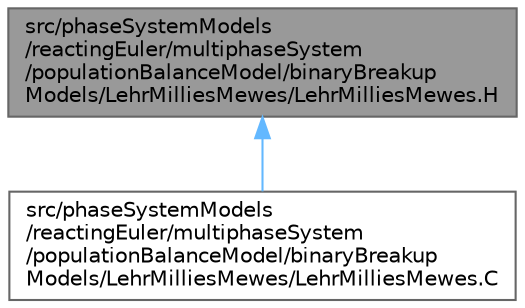 digraph "src/phaseSystemModels/reactingEuler/multiphaseSystem/populationBalanceModel/binaryBreakupModels/LehrMilliesMewes/LehrMilliesMewes.H"
{
 // LATEX_PDF_SIZE
  bgcolor="transparent";
  edge [fontname=Helvetica,fontsize=10,labelfontname=Helvetica,labelfontsize=10];
  node [fontname=Helvetica,fontsize=10,shape=box,height=0.2,width=0.4];
  Node1 [id="Node000001",label="src/phaseSystemModels\l/reactingEuler/multiphaseSystem\l/populationBalanceModel/binaryBreakup\lModels/LehrMilliesMewes/LehrMilliesMewes.H",height=0.2,width=0.4,color="gray40", fillcolor="grey60", style="filled", fontcolor="black",tooltip=" "];
  Node1 -> Node2 [id="edge1_Node000001_Node000002",dir="back",color="steelblue1",style="solid",tooltip=" "];
  Node2 [id="Node000002",label="src/phaseSystemModels\l/reactingEuler/multiphaseSystem\l/populationBalanceModel/binaryBreakup\lModels/LehrMilliesMewes/LehrMilliesMewes.C",height=0.2,width=0.4,color="grey40", fillcolor="white", style="filled",URL="$LehrMilliesMewes_8C.html",tooltip=" "];
}
